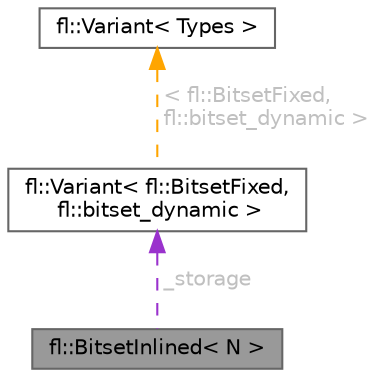 digraph "fl::BitsetInlined&lt; N &gt;"
{
 // INTERACTIVE_SVG=YES
 // LATEX_PDF_SIZE
  bgcolor="transparent";
  edge [fontname=Helvetica,fontsize=10,labelfontname=Helvetica,labelfontsize=10];
  node [fontname=Helvetica,fontsize=10,shape=box,height=0.2,width=0.4];
  Node1 [id="Node000001",label="fl::BitsetInlined\< N \>",height=0.2,width=0.4,color="gray40", fillcolor="grey60", style="filled", fontcolor="black",tooltip="A Bitset implementation with inline storage that can grow if needed."];
  Node2 -> Node1 [id="edge1_Node000001_Node000002",dir="back",color="darkorchid3",style="dashed",tooltip=" ",label=" _storage",fontcolor="grey" ];
  Node2 [id="Node000002",label="fl::Variant\< fl::BitsetFixed,\l fl::bitset_dynamic \>",height=0.2,width=0.4,color="gray40", fillcolor="white", style="filled",URL="$de/d60/classfl_1_1_variant.html",tooltip=" "];
  Node3 -> Node2 [id="edge2_Node000002_Node000003",dir="back",color="orange",style="dashed",tooltip=" ",label=" \< fl::BitsetFixed,\l fl::bitset_dynamic \>",fontcolor="grey" ];
  Node3 [id="Node000003",label="fl::Variant\< Types \>",height=0.2,width=0.4,color="gray40", fillcolor="white", style="filled",URL="$de/d60/classfl_1_1_variant.html",tooltip=" "];
}
